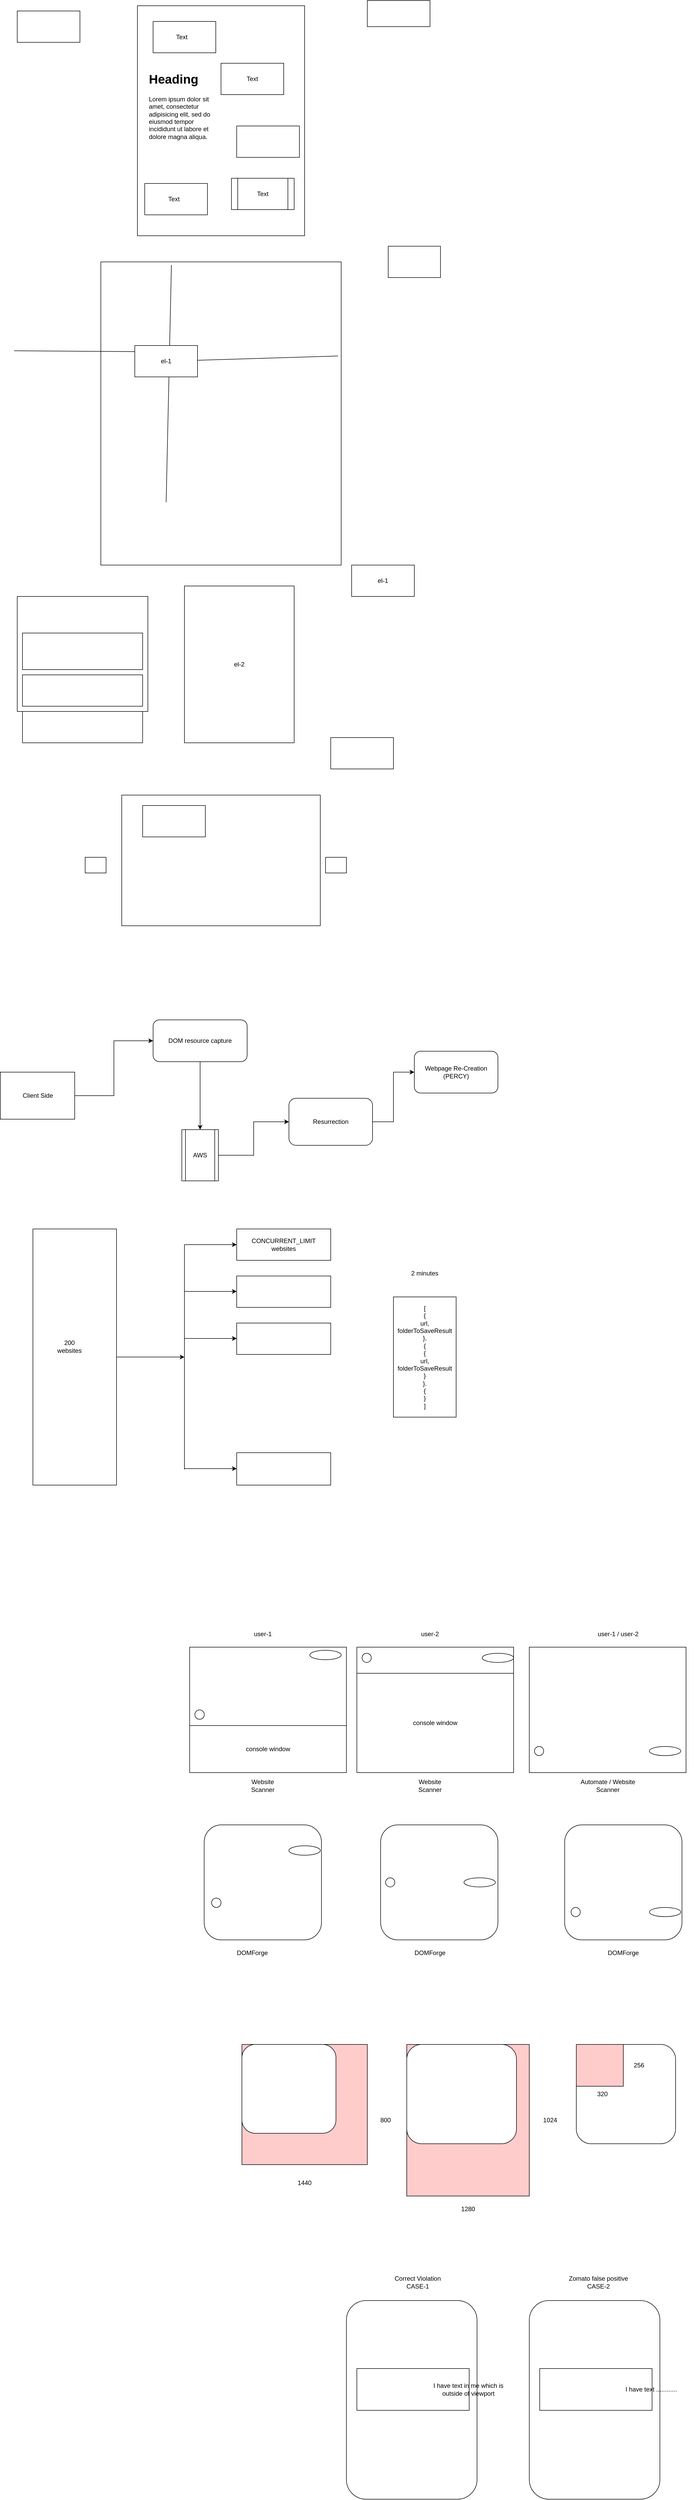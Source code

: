 <mxfile version="24.8.3">
  <diagram name="Page-1" id="UsTCwL_ypoZKA67h1_Xz">
    <mxGraphModel dx="1008" dy="605" grid="1" gridSize="10" guides="1" tooltips="1" connect="1" arrows="1" fold="1" page="1" pageScale="1" pageWidth="827" pageHeight="1169" math="0" shadow="0">
      <root>
        <mxCell id="0" />
        <mxCell id="1" parent="0" />
        <mxCell id="mv9SUi-fLaxSLL_trrdY-72" value="" style="rounded=1;whiteSpace=wrap;html=1;" vertex="1" parent="1">
          <mxGeometry x="680" y="4500" width="250" height="380" as="geometry" />
        </mxCell>
        <mxCell id="mv9SUi-fLaxSLL_trrdY-49" value="" style="rounded=1;whiteSpace=wrap;html=1;" vertex="1" parent="1">
          <mxGeometry x="1120" y="4010" width="190" height="190" as="geometry" />
        </mxCell>
        <mxCell id="mv9SUi-fLaxSLL_trrdY-33" value="" style="rounded=0;whiteSpace=wrap;html=1;fillColor=#FFCCCC;" vertex="1" parent="1">
          <mxGeometry x="480" y="4010" width="240" height="230" as="geometry" />
        </mxCell>
        <mxCell id="UCrom2D8WkOXHMuSKfqL-1" value="" style="rounded=0;whiteSpace=wrap;html=1;" parent="1" vertex="1">
          <mxGeometry x="280" y="110" width="320" height="440" as="geometry" />
        </mxCell>
        <mxCell id="UCrom2D8WkOXHMuSKfqL-2" value="" style="rounded=0;whiteSpace=wrap;html=1;" parent="1" vertex="1">
          <mxGeometry x="50" y="120" width="120" height="60" as="geometry" />
        </mxCell>
        <mxCell id="UCrom2D8WkOXHMuSKfqL-3" value="" style="rounded=0;whiteSpace=wrap;html=1;" parent="1" vertex="1">
          <mxGeometry x="720" y="100" width="120" height="50" as="geometry" />
        </mxCell>
        <mxCell id="UCrom2D8WkOXHMuSKfqL-4" value="" style="rounded=0;whiteSpace=wrap;html=1;" parent="1" vertex="1">
          <mxGeometry x="760" y="570" width="100" height="60" as="geometry" />
        </mxCell>
        <mxCell id="UCrom2D8WkOXHMuSKfqL-5" value="" style="rounded=0;whiteSpace=wrap;html=1;" parent="1" vertex="1">
          <mxGeometry x="310" y="140" width="120" height="60" as="geometry" />
        </mxCell>
        <mxCell id="UCrom2D8WkOXHMuSKfqL-6" value="" style="rounded=0;whiteSpace=wrap;html=1;" parent="1" vertex="1">
          <mxGeometry x="440" y="220" width="120" height="60" as="geometry" />
        </mxCell>
        <mxCell id="UCrom2D8WkOXHMuSKfqL-8" value="" style="rounded=0;whiteSpace=wrap;html=1;" parent="1" vertex="1">
          <mxGeometry x="294" y="450" width="120" height="60" as="geometry" />
        </mxCell>
        <mxCell id="UCrom2D8WkOXHMuSKfqL-9" value="" style="rounded=0;whiteSpace=wrap;html=1;" parent="1" vertex="1">
          <mxGeometry x="470" y="340" width="120" height="60" as="geometry" />
        </mxCell>
        <mxCell id="UCrom2D8WkOXHMuSKfqL-10" value="Text" style="text;html=1;align=center;verticalAlign=middle;whiteSpace=wrap;rounded=0;" parent="1" vertex="1">
          <mxGeometry x="320" y="465" width="60" height="30" as="geometry" />
        </mxCell>
        <mxCell id="UCrom2D8WkOXHMuSKfqL-11" value="&lt;h1 style=&quot;margin-top: 0px;&quot;&gt;Heading&lt;/h1&gt;&lt;p&gt;Lorem ipsum dolor sit amet, consectetur adipisicing elit, sed do eiusmod tempor incididunt ut labore et dolore magna aliqua.&lt;/p&gt;" style="text;html=1;whiteSpace=wrap;overflow=hidden;rounded=0;" parent="1" vertex="1">
          <mxGeometry x="300" y="230" width="130" height="150" as="geometry" />
        </mxCell>
        <mxCell id="UCrom2D8WkOXHMuSKfqL-12" value="" style="shape=process;whiteSpace=wrap;html=1;backgroundOutline=1;" parent="1" vertex="1">
          <mxGeometry x="460" y="440" width="120" height="60" as="geometry" />
        </mxCell>
        <mxCell id="UCrom2D8WkOXHMuSKfqL-13" value="Text" style="text;html=1;align=center;verticalAlign=middle;whiteSpace=wrap;rounded=0;" parent="1" vertex="1">
          <mxGeometry x="490" y="455" width="60" height="30" as="geometry" />
        </mxCell>
        <mxCell id="UCrom2D8WkOXHMuSKfqL-14" value="Text" style="text;html=1;align=center;verticalAlign=middle;whiteSpace=wrap;rounded=0;" parent="1" vertex="1">
          <mxGeometry x="335" y="155" width="60" height="30" as="geometry" />
        </mxCell>
        <mxCell id="UCrom2D8WkOXHMuSKfqL-15" value="Text" style="text;html=1;align=center;verticalAlign=middle;whiteSpace=wrap;rounded=0;" parent="1" vertex="1">
          <mxGeometry x="470" y="235" width="60" height="30" as="geometry" />
        </mxCell>
        <mxCell id="Q_uGmFE6A_lky6wGwxcI-1" value="" style="rounded=0;whiteSpace=wrap;html=1;" parent="1" vertex="1">
          <mxGeometry x="210" y="600" width="460" height="580" as="geometry" />
        </mxCell>
        <mxCell id="Q_uGmFE6A_lky6wGwxcI-2" value="el-2" style="rounded=0;whiteSpace=wrap;html=1;" parent="1" vertex="1">
          <mxGeometry x="370" y="1220" width="210" height="300" as="geometry" />
        </mxCell>
        <mxCell id="Q_uGmFE6A_lky6wGwxcI-4" value="" style="endArrow=none;html=1;rounded=0;entryX=0.891;entryY=0.207;entryDx=0;entryDy=0;entryPerimeter=0;" parent="1" source="Q_uGmFE6A_lky6wGwxcI-3" edge="1">
          <mxGeometry width="50" height="50" relative="1" as="geometry">
            <mxPoint x="44.07" y="770" as="sourcePoint" />
            <mxPoint x="663.93" y="780.06" as="targetPoint" />
          </mxGeometry>
        </mxCell>
        <mxCell id="Q_uGmFE6A_lky6wGwxcI-5" value="" style="endArrow=none;html=1;rounded=0;exitX=0.152;exitY=0.672;exitDx=0;exitDy=0;exitPerimeter=0;" parent="1" edge="1">
          <mxGeometry width="50" height="50" relative="1" as="geometry">
            <mxPoint x="335.0" y="1059.76" as="sourcePoint" />
            <mxPoint x="345.08" y="606" as="targetPoint" />
          </mxGeometry>
        </mxCell>
        <mxCell id="Q_uGmFE6A_lky6wGwxcI-6" value="" style="endArrow=none;html=1;rounded=0;entryX=0.891;entryY=0.207;entryDx=0;entryDy=0;entryPerimeter=0;" parent="1" target="Q_uGmFE6A_lky6wGwxcI-3" edge="1">
          <mxGeometry width="50" height="50" relative="1" as="geometry">
            <mxPoint x="44.07" y="770" as="sourcePoint" />
            <mxPoint x="663.93" y="780.06" as="targetPoint" />
          </mxGeometry>
        </mxCell>
        <mxCell id="Q_uGmFE6A_lky6wGwxcI-3" value="el-1" style="rounded=0;whiteSpace=wrap;html=1;" parent="1" vertex="1">
          <mxGeometry x="275" y="760" width="120" height="60" as="geometry" />
        </mxCell>
        <mxCell id="Q_uGmFE6A_lky6wGwxcI-7" value="" style="rounded=0;whiteSpace=wrap;html=1;" parent="1" vertex="1">
          <mxGeometry x="250" y="1620" width="380" height="250" as="geometry" />
        </mxCell>
        <mxCell id="Q_uGmFE6A_lky6wGwxcI-8" value="" style="rounded=0;whiteSpace=wrap;html=1;" parent="1" vertex="1">
          <mxGeometry x="640" y="1739" width="40" height="30" as="geometry" />
        </mxCell>
        <mxCell id="Q_uGmFE6A_lky6wGwxcI-9" value="" style="rounded=0;whiteSpace=wrap;html=1;" parent="1" vertex="1">
          <mxGeometry x="180" y="1739" width="40" height="30" as="geometry" />
        </mxCell>
        <mxCell id="Q_uGmFE6A_lky6wGwxcI-10" value="" style="rounded=0;whiteSpace=wrap;html=1;" parent="1" vertex="1">
          <mxGeometry x="650" y="1510" width="120" height="60" as="geometry" />
        </mxCell>
        <mxCell id="Q_uGmFE6A_lky6wGwxcI-11" value="" style="rounded=0;whiteSpace=wrap;html=1;" parent="1" vertex="1">
          <mxGeometry x="290" y="1640" width="120" height="60" as="geometry" />
        </mxCell>
        <mxCell id="Q_uGmFE6A_lky6wGwxcI-12" value="el-1" style="rounded=0;whiteSpace=wrap;html=1;" parent="1" vertex="1">
          <mxGeometry x="690" y="1180" width="120" height="60" as="geometry" />
        </mxCell>
        <mxCell id="Q_uGmFE6A_lky6wGwxcI-13" value="" style="rounded=0;whiteSpace=wrap;html=1;" parent="1" vertex="1">
          <mxGeometry x="50" y="1240" width="250" height="220" as="geometry" />
        </mxCell>
        <mxCell id="Q_uGmFE6A_lky6wGwxcI-14" value="" style="rounded=0;whiteSpace=wrap;html=1;" parent="1" vertex="1">
          <mxGeometry x="60" y="1390" width="230" height="60" as="geometry" />
        </mxCell>
        <mxCell id="Q_uGmFE6A_lky6wGwxcI-15" value="" style="rounded=0;whiteSpace=wrap;html=1;" parent="1" vertex="1">
          <mxGeometry x="60" y="1310" width="230" height="70" as="geometry" />
        </mxCell>
        <mxCell id="Q_uGmFE6A_lky6wGwxcI-16" value="" style="rounded=0;whiteSpace=wrap;html=1;" parent="1" vertex="1">
          <mxGeometry x="60" y="1460" width="230" height="60" as="geometry" />
        </mxCell>
        <mxCell id="Z8KsumqVPq9Zf88c6hHL-5" style="edgeStyle=orthogonalEdgeStyle;rounded=0;orthogonalLoop=1;jettySize=auto;html=1;entryX=0;entryY=0.5;entryDx=0;entryDy=0;" parent="1" source="Z8KsumqVPq9Zf88c6hHL-1" target="Z8KsumqVPq9Zf88c6hHL-2" edge="1">
          <mxGeometry relative="1" as="geometry" />
        </mxCell>
        <mxCell id="Z8KsumqVPq9Zf88c6hHL-1" value="Client Side" style="rounded=0;whiteSpace=wrap;html=1;" parent="1" vertex="1">
          <mxGeometry x="17.5" y="2150" width="142.5" height="90" as="geometry" />
        </mxCell>
        <mxCell id="Z8KsumqVPq9Zf88c6hHL-6" style="edgeStyle=orthogonalEdgeStyle;rounded=0;orthogonalLoop=1;jettySize=auto;html=1;exitX=0.5;exitY=1;exitDx=0;exitDy=0;entryX=0.5;entryY=0;entryDx=0;entryDy=0;" parent="1" source="Z8KsumqVPq9Zf88c6hHL-2" target="Z8KsumqVPq9Zf88c6hHL-4" edge="1">
          <mxGeometry relative="1" as="geometry" />
        </mxCell>
        <mxCell id="Z8KsumqVPq9Zf88c6hHL-2" value="DOM resource capture" style="rounded=1;whiteSpace=wrap;html=1;" parent="1" vertex="1">
          <mxGeometry x="310" y="2050" width="180" height="80" as="geometry" />
        </mxCell>
        <mxCell id="Z8KsumqVPq9Zf88c6hHL-9" style="edgeStyle=orthogonalEdgeStyle;rounded=0;orthogonalLoop=1;jettySize=auto;html=1;exitX=1;exitY=0.5;exitDx=0;exitDy=0;entryX=0;entryY=0.5;entryDx=0;entryDy=0;" parent="1" source="Z8KsumqVPq9Zf88c6hHL-3" target="Z8KsumqVPq9Zf88c6hHL-8" edge="1">
          <mxGeometry relative="1" as="geometry" />
        </mxCell>
        <mxCell id="Z8KsumqVPq9Zf88c6hHL-3" value="Resurrection" style="rounded=1;whiteSpace=wrap;html=1;" parent="1" vertex="1">
          <mxGeometry x="570" y="2200" width="160" height="90" as="geometry" />
        </mxCell>
        <mxCell id="Z8KsumqVPq9Zf88c6hHL-7" style="edgeStyle=orthogonalEdgeStyle;rounded=0;orthogonalLoop=1;jettySize=auto;html=1;entryX=0;entryY=0.5;entryDx=0;entryDy=0;" parent="1" source="Z8KsumqVPq9Zf88c6hHL-4" target="Z8KsumqVPq9Zf88c6hHL-3" edge="1">
          <mxGeometry relative="1" as="geometry" />
        </mxCell>
        <mxCell id="Z8KsumqVPq9Zf88c6hHL-4" value="AWS" style="shape=process;whiteSpace=wrap;html=1;backgroundOutline=1;" parent="1" vertex="1">
          <mxGeometry x="365" y="2260" width="70" height="98" as="geometry" />
        </mxCell>
        <mxCell id="Z8KsumqVPq9Zf88c6hHL-8" value="Webpage Re-Creation (PERCY)" style="rounded=1;whiteSpace=wrap;html=1;" parent="1" vertex="1">
          <mxGeometry x="810" y="2110" width="160" height="80" as="geometry" />
        </mxCell>
        <mxCell id="lqUyNGg2WOlTrXvAniyv-1" value="" style="rounded=0;whiteSpace=wrap;html=1;" parent="1" vertex="1">
          <mxGeometry x="80" y="2450" width="160" height="490" as="geometry" />
        </mxCell>
        <mxCell id="lqUyNGg2WOlTrXvAniyv-2" value="" style="rounded=0;whiteSpace=wrap;html=1;" parent="1" vertex="1">
          <mxGeometry x="470" y="2450" width="180" height="60" as="geometry" />
        </mxCell>
        <mxCell id="lqUyNGg2WOlTrXvAniyv-3" value="" style="rounded=0;whiteSpace=wrap;html=1;" parent="1" vertex="1">
          <mxGeometry x="470" y="2540" width="180" height="60" as="geometry" />
        </mxCell>
        <mxCell id="lqUyNGg2WOlTrXvAniyv-4" value="" style="rounded=0;whiteSpace=wrap;html=1;" parent="1" vertex="1">
          <mxGeometry x="470" y="2630" width="180" height="60" as="geometry" />
        </mxCell>
        <mxCell id="lqUyNGg2WOlTrXvAniyv-5" value="" style="rounded=0;whiteSpace=wrap;html=1;" parent="1" vertex="1">
          <mxGeometry x="470" y="2878" width="180" height="62" as="geometry" />
        </mxCell>
        <mxCell id="lqUyNGg2WOlTrXvAniyv-6" value="[&lt;div&gt;{&lt;/div&gt;&lt;div&gt;url,&lt;/div&gt;&lt;div&gt;folderToSaveResult&lt;br&gt;&lt;div&gt;},&lt;/div&gt;&lt;div&gt;{&lt;/div&gt;&lt;div&gt;&lt;div&gt;{&lt;/div&gt;&lt;div&gt;url,&lt;/div&gt;&lt;div&gt;folderToSaveResult&lt;br&gt;&lt;div&gt;}&lt;/div&gt;&lt;/div&gt;&lt;/div&gt;&lt;div&gt;}.&lt;br&gt;{&lt;/div&gt;&lt;div&gt;}&lt;/div&gt;&lt;div&gt;]&lt;/div&gt;&lt;/div&gt;" style="rounded=0;whiteSpace=wrap;html=1;" parent="1" vertex="1">
          <mxGeometry x="770" y="2580" width="120" height="230" as="geometry" />
        </mxCell>
        <mxCell id="lqUyNGg2WOlTrXvAniyv-7" value="2 minutes" style="text;html=1;align=center;verticalAlign=middle;whiteSpace=wrap;rounded=0;" parent="1" vertex="1">
          <mxGeometry x="800" y="2520" width="60" height="30" as="geometry" />
        </mxCell>
        <mxCell id="lqUyNGg2WOlTrXvAniyv-10" value="" style="endArrow=classic;html=1;rounded=0;entryX=0;entryY=0.5;entryDx=0;entryDy=0;" parent="1" target="lqUyNGg2WOlTrXvAniyv-2" edge="1">
          <mxGeometry width="50" height="50" relative="1" as="geometry">
            <mxPoint x="370" y="2480" as="sourcePoint" />
            <mxPoint x="520" y="2700" as="targetPoint" />
          </mxGeometry>
        </mxCell>
        <mxCell id="lqUyNGg2WOlTrXvAniyv-11" value="" style="endArrow=classic;html=1;rounded=0;entryX=0;entryY=0.5;entryDx=0;entryDy=0;" parent="1" edge="1">
          <mxGeometry width="50" height="50" relative="1" as="geometry">
            <mxPoint x="370" y="2569.5" as="sourcePoint" />
            <mxPoint x="470" y="2569.5" as="targetPoint" />
          </mxGeometry>
        </mxCell>
        <mxCell id="lqUyNGg2WOlTrXvAniyv-12" value="" style="endArrow=classic;html=1;rounded=0;entryX=0;entryY=0.5;entryDx=0;entryDy=0;" parent="1" edge="1">
          <mxGeometry width="50" height="50" relative="1" as="geometry">
            <mxPoint x="370" y="2659.5" as="sourcePoint" />
            <mxPoint x="470" y="2659.5" as="targetPoint" />
          </mxGeometry>
        </mxCell>
        <mxCell id="lqUyNGg2WOlTrXvAniyv-13" value="" style="endArrow=classic;html=1;rounded=0;entryX=0;entryY=0.5;entryDx=0;entryDy=0;" parent="1" edge="1">
          <mxGeometry width="50" height="50" relative="1" as="geometry">
            <mxPoint x="370" y="2908.5" as="sourcePoint" />
            <mxPoint x="470" y="2908.5" as="targetPoint" />
          </mxGeometry>
        </mxCell>
        <mxCell id="lqUyNGg2WOlTrXvAniyv-14" value="" style="endArrow=none;html=1;rounded=0;" parent="1" edge="1">
          <mxGeometry width="50" height="50" relative="1" as="geometry">
            <mxPoint x="370" y="2910" as="sourcePoint" />
            <mxPoint x="370" y="2480" as="targetPoint" />
          </mxGeometry>
        </mxCell>
        <mxCell id="lqUyNGg2WOlTrXvAniyv-15" value="" style="endArrow=classic;html=1;rounded=0;exitX=1;exitY=0.5;exitDx=0;exitDy=0;" parent="1" source="lqUyNGg2WOlTrXvAniyv-1" edge="1">
          <mxGeometry width="50" height="50" relative="1" as="geometry">
            <mxPoint x="470" y="2750" as="sourcePoint" />
            <mxPoint x="370" y="2695" as="targetPoint" />
          </mxGeometry>
        </mxCell>
        <mxCell id="lqUyNGg2WOlTrXvAniyv-16" value="200 websites" style="text;html=1;align=center;verticalAlign=middle;whiteSpace=wrap;rounded=0;" parent="1" vertex="1">
          <mxGeometry x="120" y="2660" width="60" height="30" as="geometry" />
        </mxCell>
        <mxCell id="lqUyNGg2WOlTrXvAniyv-17" value="CONCURRENT_LIMIT websites" style="text;html=1;align=center;verticalAlign=middle;whiteSpace=wrap;rounded=0;" parent="1" vertex="1">
          <mxGeometry x="480" y="2465" width="160" height="30" as="geometry" />
        </mxCell>
        <mxCell id="mv9SUi-fLaxSLL_trrdY-10" value="" style="rounded=1;whiteSpace=wrap;html=1;" vertex="1" parent="1">
          <mxGeometry x="745.5" y="3590" width="224.5" height="220" as="geometry" />
        </mxCell>
        <mxCell id="mv9SUi-fLaxSLL_trrdY-11" value="" style="group" vertex="1" connectable="0" parent="1">
          <mxGeometry x="700" y="3250" width="300" height="240" as="geometry" />
        </mxCell>
        <mxCell id="mv9SUi-fLaxSLL_trrdY-4" value="" style="rounded=0;whiteSpace=wrap;html=1;" vertex="1" parent="mv9SUi-fLaxSLL_trrdY-11">
          <mxGeometry width="300" height="240" as="geometry" />
        </mxCell>
        <mxCell id="mv9SUi-fLaxSLL_trrdY-5" value="console window" style="rounded=0;whiteSpace=wrap;html=1;" vertex="1" parent="mv9SUi-fLaxSLL_trrdY-11">
          <mxGeometry y="50" width="300" height="190" as="geometry" />
        </mxCell>
        <mxCell id="mv9SUi-fLaxSLL_trrdY-6" value="" style="ellipse;whiteSpace=wrap;html=1;aspect=fixed;" vertex="1" parent="mv9SUi-fLaxSLL_trrdY-11">
          <mxGeometry x="10" y="11.707" width="17.561" height="17.561" as="geometry" />
        </mxCell>
        <mxCell id="mv9SUi-fLaxSLL_trrdY-8" value="" style="ellipse;whiteSpace=wrap;html=1;" vertex="1" parent="mv9SUi-fLaxSLL_trrdY-11">
          <mxGeometry x="240" y="11.707" width="60" height="17.561" as="geometry" />
        </mxCell>
        <mxCell id="mv9SUi-fLaxSLL_trrdY-12" value="" style="group" vertex="1" connectable="0" parent="1">
          <mxGeometry x="380" y="3250" width="300" height="240" as="geometry" />
        </mxCell>
        <mxCell id="mv9SUi-fLaxSLL_trrdY-1" value="" style="rounded=0;whiteSpace=wrap;html=1;" vertex="1" parent="mv9SUi-fLaxSLL_trrdY-12">
          <mxGeometry width="300" height="240" as="geometry" />
        </mxCell>
        <mxCell id="mv9SUi-fLaxSLL_trrdY-2" value="console window" style="rounded=0;whiteSpace=wrap;html=1;" vertex="1" parent="mv9SUi-fLaxSLL_trrdY-12">
          <mxGeometry y="150" width="300" height="90" as="geometry" />
        </mxCell>
        <mxCell id="mv9SUi-fLaxSLL_trrdY-3" value="" style="ellipse;whiteSpace=wrap;html=1;aspect=fixed;" vertex="1" parent="mv9SUi-fLaxSLL_trrdY-12">
          <mxGeometry x="10" y="120" width="18" height="18" as="geometry" />
        </mxCell>
        <mxCell id="mv9SUi-fLaxSLL_trrdY-7" value="" style="ellipse;whiteSpace=wrap;html=1;" vertex="1" parent="mv9SUi-fLaxSLL_trrdY-12">
          <mxGeometry x="230" y="6" width="60" height="18" as="geometry" />
        </mxCell>
        <mxCell id="mv9SUi-fLaxSLL_trrdY-18" value="" style="group" vertex="1" connectable="0" parent="1">
          <mxGeometry x="1030" y="3250" width="300" height="240" as="geometry" />
        </mxCell>
        <mxCell id="mv9SUi-fLaxSLL_trrdY-19" value="" style="rounded=0;whiteSpace=wrap;html=1;" vertex="1" parent="mv9SUi-fLaxSLL_trrdY-18">
          <mxGeometry width="300" height="240" as="geometry" />
        </mxCell>
        <mxCell id="mv9SUi-fLaxSLL_trrdY-20" value="" style="rounded=0;whiteSpace=wrap;html=1;" vertex="1" parent="mv9SUi-fLaxSLL_trrdY-18">
          <mxGeometry y="240" width="300" as="geometry" />
        </mxCell>
        <mxCell id="mv9SUi-fLaxSLL_trrdY-21" value="" style="ellipse;whiteSpace=wrap;html=1;aspect=fixed;" vertex="1" parent="mv9SUi-fLaxSLL_trrdY-18">
          <mxGeometry x="10" y="189.997" width="17.561" height="17.561" as="geometry" />
        </mxCell>
        <mxCell id="mv9SUi-fLaxSLL_trrdY-22" value="" style="ellipse;whiteSpace=wrap;html=1;" vertex="1" parent="mv9SUi-fLaxSLL_trrdY-18">
          <mxGeometry x="230" y="189.997" width="60" height="17.561" as="geometry" />
        </mxCell>
        <mxCell id="mv9SUi-fLaxSLL_trrdY-24" value="Automate / Website Scanner" style="text;html=1;align=center;verticalAlign=middle;whiteSpace=wrap;rounded=0;" vertex="1" parent="1">
          <mxGeometry x="1118.5" y="3500" width="123" height="30" as="geometry" />
        </mxCell>
        <mxCell id="mv9SUi-fLaxSLL_trrdY-25" value="Website Scanner" style="text;html=1;align=center;verticalAlign=middle;whiteSpace=wrap;rounded=0;" vertex="1" parent="1">
          <mxGeometry x="810" y="3500" width="60" height="30" as="geometry" />
        </mxCell>
        <mxCell id="mv9SUi-fLaxSLL_trrdY-26" value="Website Scanner" style="text;html=1;align=center;verticalAlign=middle;whiteSpace=wrap;rounded=0;" vertex="1" parent="1">
          <mxGeometry x="490" y="3500" width="60" height="30" as="geometry" />
        </mxCell>
        <mxCell id="mv9SUi-fLaxSLL_trrdY-27" value="" style="rounded=1;whiteSpace=wrap;html=1;" vertex="1" parent="1">
          <mxGeometry x="480" y="4010" width="180" height="170" as="geometry" />
        </mxCell>
        <mxCell id="mv9SUi-fLaxSLL_trrdY-35" value="1440" style="text;html=1;align=center;verticalAlign=middle;whiteSpace=wrap;rounded=0;" vertex="1" parent="1">
          <mxGeometry x="570" y="4260" width="60" height="30" as="geometry" />
        </mxCell>
        <mxCell id="mv9SUi-fLaxSLL_trrdY-36" value="800" style="text;html=1;align=center;verticalAlign=middle;whiteSpace=wrap;rounded=0;" vertex="1" parent="1">
          <mxGeometry x="725" y="4140" width="60" height="30" as="geometry" />
        </mxCell>
        <mxCell id="mv9SUi-fLaxSLL_trrdY-44" value="" style="rounded=0;whiteSpace=wrap;html=1;fillColor=#FFCCCC;" vertex="1" parent="1">
          <mxGeometry x="795.5" y="4010" width="234.5" height="290" as="geometry" />
        </mxCell>
        <mxCell id="mv9SUi-fLaxSLL_trrdY-45" value="" style="rounded=1;whiteSpace=wrap;html=1;" vertex="1" parent="1">
          <mxGeometry x="795.5" y="4010" width="210" height="190" as="geometry" />
        </mxCell>
        <mxCell id="mv9SUi-fLaxSLL_trrdY-46" value="1280" style="text;html=1;align=center;verticalAlign=middle;whiteSpace=wrap;rounded=0;" vertex="1" parent="1">
          <mxGeometry x="882.75" y="4310" width="60" height="30" as="geometry" />
        </mxCell>
        <mxCell id="mv9SUi-fLaxSLL_trrdY-47" value="1024" style="text;html=1;align=center;verticalAlign=middle;whiteSpace=wrap;rounded=0;" vertex="1" parent="1">
          <mxGeometry x="1040" y="4140" width="60" height="30" as="geometry" />
        </mxCell>
        <mxCell id="mv9SUi-fLaxSLL_trrdY-48" value="" style="rounded=0;whiteSpace=wrap;html=1;fillColor=#FFCCCC;" vertex="1" parent="1">
          <mxGeometry x="1120" y="4010" width="90" height="80" as="geometry" />
        </mxCell>
        <mxCell id="mv9SUi-fLaxSLL_trrdY-50" value="320" style="text;html=1;align=center;verticalAlign=middle;whiteSpace=wrap;rounded=0;" vertex="1" parent="1">
          <mxGeometry x="1140" y="4090" width="60" height="30" as="geometry" />
        </mxCell>
        <mxCell id="mv9SUi-fLaxSLL_trrdY-51" value="256" style="text;html=1;align=center;verticalAlign=middle;whiteSpace=wrap;rounded=0;" vertex="1" parent="1">
          <mxGeometry x="1210" y="4035" width="60" height="30" as="geometry" />
        </mxCell>
        <mxCell id="mv9SUi-fLaxSLL_trrdY-53" value="user-1&lt;span style=&quot;color: rgba(0, 0, 0, 0); font-family: monospace; font-size: 0px; text-align: start; text-wrap-mode: nowrap;&quot;&gt;%3CmxGraphModel%3E%3Croot%3E%3CmxCell%20id%3D%220%22%2F%3E%3CmxCell%20id%3D%221%22%20parent%3D%220%22%2F%3E%3CmxCell%20id%3D%222%22%20value%3D%22%22%20style%3D%22rounded%3D0%3BwhiteSpace%3Dwrap%3Bhtml%3D1%3B%22%20vertex%3D%221%22%20parent%3D%221%22%3E%3CmxGeometry%20x%3D%2260%22%20y%3D%223970%22%20width%3D%22240%22%20height%3D%22270%22%20as%3D%22geometry%22%2F%3E%3C%2FmxCell%3E%3CmxCell%20id%3D%223%22%20value%3D%22%22%20style%3D%22rounded%3D1%3BwhiteSpace%3Dwrap%3Bhtml%3D1%3B%22%20vertex%3D%221%22%20parent%3D%221%22%3E%3CmxGeometry%20x%3D%2260%22%20y%3D%223970%22%20width%3D%22210%22%20height%3D%22190%22%20as%3D%22geometry%22%2F%3E%3C%2FmxCell%3E%3CmxCell%20id%3D%224%22%20value%3D%221440%22%20style%3D%22text%3Bhtml%3D1%3Balign%3Dcenter%3BverticalAlign%3Dmiddle%3BwhiteSpace%3Dwrap%3Brounded%3D0%3B%22%20vertex%3D%221%22%20parent%3D%221%22%3E%3CmxGeometry%20x%3D%22145%22%20y%3D%224260%22%20width%3D%2260%22%20height%3D%2230%22%20as%3D%22geometry%22%2F%3E%3C%2FmxCell%3E%3CmxCell%20id%3D%225%22%20value%3D%22800%22%20style%3D%22text%3Bhtml%3D1%3Balign%3Dcenter%3BverticalAlign%3Dmiddle%3BwhiteSpace%3Dwrap%3Brounded%3D0%3B%22%20vertex%3D%221%22%20parent%3D%221%22%3E%3CmxGeometry%20x%3D%22320%22%20y%3D%224100%22%20width%3D%2260%22%20height%3D%2230%22%20as%3D%22geometry%22%2F%3E%3C%2FmxCell%3E%3C%2Froot%3E%3C%2FmxGraphModel%3E&lt;/span&gt;" style="text;html=1;align=center;verticalAlign=middle;whiteSpace=wrap;rounded=0;" vertex="1" parent="1">
          <mxGeometry x="490" y="3210" width="60" height="30" as="geometry" />
        </mxCell>
        <mxCell id="mv9SUi-fLaxSLL_trrdY-54" value="user-2&lt;span style=&quot;color: rgba(0, 0, 0, 0); font-family: monospace; font-size: 0px; text-align: start; text-wrap-mode: nowrap;&quot;&gt;%3CmxGraphModel%3E%3Croot%3E%3CmxCell%20id%3D%220%22%2F%3E%3CmxCell%20id%3D%221%22%20parent%3D%220%22%2F%3E%3CmxCell%20id%3D%222%22%20value%3D%22%22%20style%3D%22rounded%3D0%3BwhiteSpace%3Dwrap%3Bhtml%3D1%3B%22%20vertex%3D%221%22%20parent%3D%221%22%3E%3CmxGeometry%20x%3D%2260%22%20y%3D%223970%22%20width%3D%22240%22%20height%3D%22270%22%20as%3D%22geometry%22%2F%3E%3C%2FmxCell%3E%3CmxCell%20id%3D%223%22%20value%3D%22%22%20style%3D%22rounded%3D1%3BwhiteSpace%3Dwrap%3Bhtml%3D1%3B%22%20vertex%3D%221%22%20parent%3D%221%22%3E%3CmxGeometry%20x%3D%2260%22%20y%3D%223970%22%20width%3D%22210%22%20height%3D%22190%22%20as%3D%22geometry%22%2F%3E%3C%2FmxCell%3E%3CmxCell%20id%3D%224%22%20value%3D%221440%22%20style%3D%22text%3Bhtml%3D1%3Balign%3Dcenter%3BverticalAlign%3Dmiddle%3BwhiteSpace%3Dwrap%3Brounded%3D0%3B%22%20vertex%3D%221%22%20parent%3D%221%22%3E%3CmxGeometry%20x%3D%22145%22%20y%3D%224260%22%20width%3D%2260%22%20height%3D%2230%22%20as%3D%22geometry%22%2F%3E%3C%2FmxCell%3E%3CmxCell%20id%3D%225%22%20value%3D%22800%22%20style%3D%22text%3Bhtml%3D1%3Balign%3Dcenter%3BverticalAlign%3Dmiddle%3BwhiteSpace%3Dwrap%3Brounded%3D0%3B%22%20vertex%3D%221%22%20parent%3D%221%22%3E%3CmxGeometry%20x%3D%22320%22%20y%3D%224100%22%20width%3D%2260%22%20height%3D%2230%22%20as%3D%22geometry%22%2F%3E%3C%2FmxCell%3E%3C%2Froot%3E%3C%2FmxGraphModel%32&lt;/span&gt;" style="text;html=1;align=center;verticalAlign=middle;whiteSpace=wrap;rounded=0;" vertex="1" parent="1">
          <mxGeometry x="810" y="3210" width="60" height="30" as="geometry" />
        </mxCell>
        <mxCell id="mv9SUi-fLaxSLL_trrdY-55" value="" style="rounded=1;whiteSpace=wrap;html=1;" vertex="1" parent="1">
          <mxGeometry x="1097.75" y="3590" width="224.5" height="220" as="geometry" />
        </mxCell>
        <mxCell id="mv9SUi-fLaxSLL_trrdY-56" value="" style="rounded=1;whiteSpace=wrap;html=1;" vertex="1" parent="1">
          <mxGeometry x="407.75" y="3590" width="224.5" height="220" as="geometry" />
        </mxCell>
        <mxCell id="mv9SUi-fLaxSLL_trrdY-57" value="" style="ellipse;whiteSpace=wrap;html=1;aspect=fixed;" vertex="1" parent="1">
          <mxGeometry x="422" y="3730" width="18" height="18" as="geometry" />
        </mxCell>
        <mxCell id="mv9SUi-fLaxSLL_trrdY-58" value="" style="ellipse;whiteSpace=wrap;html=1;" vertex="1" parent="1">
          <mxGeometry x="570" y="3630" width="60" height="18" as="geometry" />
        </mxCell>
        <mxCell id="mv9SUi-fLaxSLL_trrdY-59" value="" style="ellipse;whiteSpace=wrap;html=1;aspect=fixed;" vertex="1" parent="1">
          <mxGeometry x="755" y="3691.217" width="17.561" height="17.561" as="geometry" />
        </mxCell>
        <mxCell id="mv9SUi-fLaxSLL_trrdY-60" value="" style="ellipse;whiteSpace=wrap;html=1;" vertex="1" parent="1">
          <mxGeometry x="905" y="3691.217" width="60" height="17.561" as="geometry" />
        </mxCell>
        <mxCell id="mv9SUi-fLaxSLL_trrdY-62" value="" style="ellipse;whiteSpace=wrap;html=1;aspect=fixed;" vertex="1" parent="1">
          <mxGeometry x="1110" y="3747.997" width="17.561" height="17.561" as="geometry" />
        </mxCell>
        <mxCell id="mv9SUi-fLaxSLL_trrdY-63" value="" style="ellipse;whiteSpace=wrap;html=1;" vertex="1" parent="1">
          <mxGeometry x="1260" y="3747.997" width="60" height="17.561" as="geometry" />
        </mxCell>
        <mxCell id="mv9SUi-fLaxSLL_trrdY-64" value="DOMForge" style="text;html=1;align=center;verticalAlign=middle;whiteSpace=wrap;rounded=0;" vertex="1" parent="1">
          <mxGeometry x="470" y="3820" width="60" height="30" as="geometry" />
        </mxCell>
        <mxCell id="mv9SUi-fLaxSLL_trrdY-65" value="DOMForge" style="text;html=1;align=center;verticalAlign=middle;whiteSpace=wrap;rounded=0;" vertex="1" parent="1">
          <mxGeometry x="1180" y="3820" width="60" height="30" as="geometry" />
        </mxCell>
        <mxCell id="mv9SUi-fLaxSLL_trrdY-66" value="DOMForge" style="text;html=1;align=center;verticalAlign=middle;whiteSpace=wrap;rounded=0;" vertex="1" parent="1">
          <mxGeometry x="810" y="3820" width="60" height="30" as="geometry" />
        </mxCell>
        <mxCell id="mv9SUi-fLaxSLL_trrdY-67" value="user-1 / user-2&lt;span style=&quot;color: rgba(0, 0, 0, 0); font-family: monospace; font-size: 0px; text-align: start; text-wrap-mode: nowrap;&quot;&gt;%3 CmxGraphModel%3E%3Croot%3E%3CmxCell%20id%3D%220%22%2F%3E%3CmxCell%20id%3D%221%22%20parent%3D%220%22%2F%3E%3CmxCell%20id%3D%222%22%20value%3D%22%22%20style%3D%22rounded%3D0%3BwhiteSpace%3Dwrap%3Bhtml%3D1%3B%22%20vertex%3D%221%22%20parent%3D%221%22%3E%3CmxGeometry%20x%3D%2260%22%20y%3D%223970%22%20width%3D%22240%22%20height%3D%22270%22%20as%3D%22geometry%22%2F%3E%3C%2FmxCell%3E%3CmxCell%20id%3D%223%22%20value%3D%22%22%20style%3D%22rounded%3D1%3BwhiteSpace%3Dwrap%3Bhtml%3D1%3B%22%20vertex%3D%221%22%20parent%3D%221%22%3E%3CmxGeometry%20x%3D%2260%22%20y%3D%223970%22%20width%3D%22210%22%20height%3D%22190%22%20as%3D%22geometry%22%2F%3E%3C%2FmxCell%3E%3CmxCell%20id%3D%224%22%20value%3D%221440%22%20style%3D%22text%3Bhtml%3D1%3Balign%3Dcenter%3BverticalAlign%3Dmiddle%3BwhiteSpace%3Dwrap%3Brounded%3D0%3B%22%20vertex%3D%221%22%20parent%3D%221%22%3E%3CmxGeometry%20x%3D%22145%22%20y%3D%224260%22%20width%3D%2260%22%20height%3D%2230%22%20as%3D%22geometry%22%2F%3E%3C%2FmxCell%3E%3CmxCell%20id%3D%225%22%20value%3D%22800%22%20style%3D%22text%3Bhtml%3D1%3Balign%3Dcenter%3BverticalAlign%3Dmiddle%3BwhiteSpace%3Dwrap%3Brounded%3D0%3B%22%20vertex%3D%221%22%20parent%3D%221%22%3E%3CmxGeometry%20x%3D%22320%22%20y%3D%224100%22%20width%3D%2260%22%20height%3D%2230%22%20as%3D%22geometry%22%2F%3E%3C%2FmxCell%3E%3C%2Froot%3E%3C%2FmxGraphModel%3E /&lt;/span&gt;" style="text;html=1;align=center;verticalAlign=middle;whiteSpace=wrap;rounded=0;" vertex="1" parent="1">
          <mxGeometry x="1150" y="3210" width="100" height="30" as="geometry" />
        </mxCell>
        <mxCell id="mv9SUi-fLaxSLL_trrdY-69" value="" style="rounded=0;whiteSpace=wrap;html=1;" vertex="1" parent="1">
          <mxGeometry x="700" y="4630" width="215" height="80" as="geometry" />
        </mxCell>
        <mxCell id="mv9SUi-fLaxSLL_trrdY-70" value="I have text in me which is outside of viewport" style="text;html=1;align=center;verticalAlign=middle;whiteSpace=wrap;rounded=0;" vertex="1" parent="1">
          <mxGeometry x="825.5" y="4655" width="174.5" height="30" as="geometry" />
        </mxCell>
        <mxCell id="mv9SUi-fLaxSLL_trrdY-73" value="" style="rounded=1;whiteSpace=wrap;html=1;" vertex="1" parent="1">
          <mxGeometry x="1030" y="4500" width="250" height="380" as="geometry" />
        </mxCell>
        <mxCell id="mv9SUi-fLaxSLL_trrdY-74" value="" style="rounded=0;whiteSpace=wrap;html=1;" vertex="1" parent="1">
          <mxGeometry x="1050" y="4630" width="215" height="80" as="geometry" />
        </mxCell>
        <mxCell id="mv9SUi-fLaxSLL_trrdY-75" value="I have text ............" style="text;html=1;align=center;verticalAlign=middle;whiteSpace=wrap;rounded=0;" vertex="1" parent="1">
          <mxGeometry x="1175.5" y="4655" width="174.5" height="30" as="geometry" />
        </mxCell>
        <mxCell id="mv9SUi-fLaxSLL_trrdY-76" value="Zomato false positive&lt;br&gt;CASE-2" style="text;html=1;align=center;verticalAlign=middle;whiteSpace=wrap;rounded=0;" vertex="1" parent="1">
          <mxGeometry x="1095" y="4450" width="135" height="30" as="geometry" />
        </mxCell>
        <mxCell id="mv9SUi-fLaxSLL_trrdY-77" value="Correct Violation&lt;br&gt;CASE-1" style="text;html=1;align=center;verticalAlign=middle;whiteSpace=wrap;rounded=0;" vertex="1" parent="1">
          <mxGeometry x="770" y="4450" width="92.5" height="30" as="geometry" />
        </mxCell>
      </root>
    </mxGraphModel>
  </diagram>
</mxfile>
